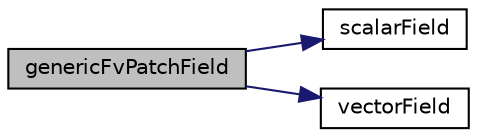 digraph "genericFvPatchField"
{
  bgcolor="transparent";
  edge [fontname="Helvetica",fontsize="10",labelfontname="Helvetica",labelfontsize="10"];
  node [fontname="Helvetica",fontsize="10",shape=record];
  rankdir="LR";
  Node1 [label="genericFvPatchField",height=0.2,width=0.4,color="black", fillcolor="grey75", style="filled", fontcolor="black"];
  Node1 -> Node2 [color="midnightblue",fontsize="10",style="solid",fontname="Helvetica"];
  Node2 [label="scalarField",height=0.2,width=0.4,color="black",URL="$a04272.html#afcd8855c276a98ae9604b35c8fb5b81e"];
  Node1 -> Node3 [color="midnightblue",fontsize="10",style="solid",fontname="Helvetica"];
  Node3 [label="vectorField",height=0.2,width=0.4,color="black",URL="$a04274.html#a26449ea948f1206dbb29e1bc6e5c7c64"];
}
